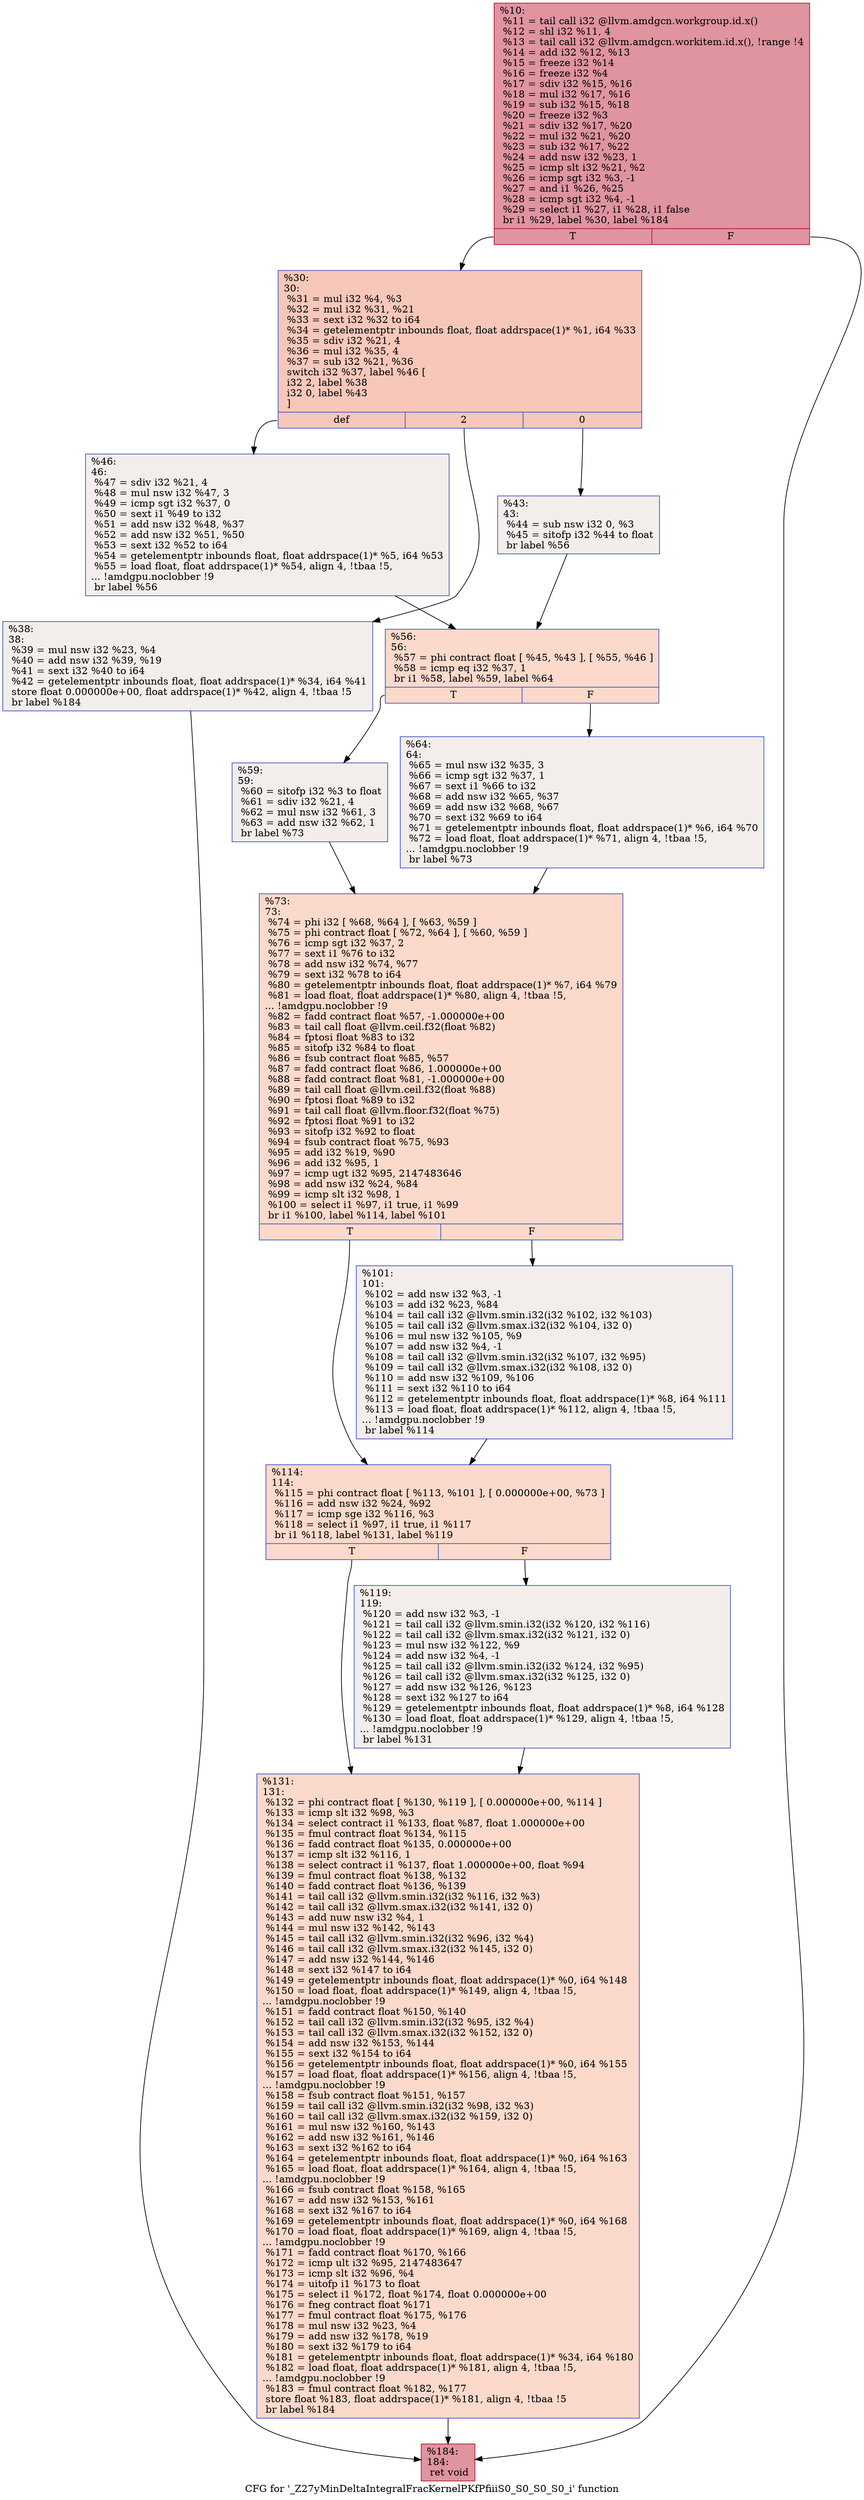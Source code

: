 digraph "CFG for '_Z27yMinDeltaIntegralFracKernelPKfPfiiiS0_S0_S0_S0_i' function" {
	label="CFG for '_Z27yMinDeltaIntegralFracKernelPKfPfiiiS0_S0_S0_S0_i' function";

	Node0x5e98220 [shape=record,color="#b70d28ff", style=filled, fillcolor="#b70d2870",label="{%10:\l  %11 = tail call i32 @llvm.amdgcn.workgroup.id.x()\l  %12 = shl i32 %11, 4\l  %13 = tail call i32 @llvm.amdgcn.workitem.id.x(), !range !4\l  %14 = add i32 %12, %13\l  %15 = freeze i32 %14\l  %16 = freeze i32 %4\l  %17 = sdiv i32 %15, %16\l  %18 = mul i32 %17, %16\l  %19 = sub i32 %15, %18\l  %20 = freeze i32 %3\l  %21 = sdiv i32 %17, %20\l  %22 = mul i32 %21, %20\l  %23 = sub i32 %17, %22\l  %24 = add nsw i32 %23, 1\l  %25 = icmp slt i32 %21, %2\l  %26 = icmp sgt i32 %3, -1\l  %27 = and i1 %26, %25\l  %28 = icmp sgt i32 %4, -1\l  %29 = select i1 %27, i1 %28, i1 false\l  br i1 %29, label %30, label %184\l|{<s0>T|<s1>F}}"];
	Node0x5e98220:s0 -> Node0x5e9b060;
	Node0x5e98220:s1 -> Node0x5e9b0f0;
	Node0x5e9b060 [shape=record,color="#3d50c3ff", style=filled, fillcolor="#ec7f6370",label="{%30:\l30:                                               \l  %31 = mul i32 %4, %3\l  %32 = mul i32 %31, %21\l  %33 = sext i32 %32 to i64\l  %34 = getelementptr inbounds float, float addrspace(1)* %1, i64 %33\l  %35 = sdiv i32 %21, 4\l  %36 = mul i32 %35, 4\l  %37 = sub i32 %21, %36\l  switch i32 %37, label %46 [\l    i32 2, label %38\l    i32 0, label %43\l  ]\l|{<s0>def|<s1>2|<s2>0}}"];
	Node0x5e9b060:s0 -> Node0x5e9b710;
	Node0x5e9b060:s1 -> Node0x5e9b790;
	Node0x5e9b060:s2 -> Node0x5e9b850;
	Node0x5e9b790 [shape=record,color="#3d50c3ff", style=filled, fillcolor="#e5d8d170",label="{%38:\l38:                                               \l  %39 = mul nsw i32 %23, %4\l  %40 = add nsw i32 %39, %19\l  %41 = sext i32 %40 to i64\l  %42 = getelementptr inbounds float, float addrspace(1)* %34, i64 %41\l  store float 0.000000e+00, float addrspace(1)* %42, align 4, !tbaa !5\l  br label %184\l}"];
	Node0x5e9b790 -> Node0x5e9b0f0;
	Node0x5e9b850 [shape=record,color="#3d50c3ff", style=filled, fillcolor="#e5d8d170",label="{%43:\l43:                                               \l  %44 = sub nsw i32 0, %3\l  %45 = sitofp i32 %44 to float\l  br label %56\l}"];
	Node0x5e9b850 -> Node0x5e9c9b0;
	Node0x5e9b710 [shape=record,color="#3d50c3ff", style=filled, fillcolor="#e5d8d170",label="{%46:\l46:                                               \l  %47 = sdiv i32 %21, 4\l  %48 = mul nsw i32 %47, 3\l  %49 = icmp sgt i32 %37, 0\l  %50 = sext i1 %49 to i32\l  %51 = add nsw i32 %48, %37\l  %52 = add nsw i32 %51, %50\l  %53 = sext i32 %52 to i64\l  %54 = getelementptr inbounds float, float addrspace(1)* %5, i64 %53\l  %55 = load float, float addrspace(1)* %54, align 4, !tbaa !5,\l... !amdgpu.noclobber !9\l  br label %56\l}"];
	Node0x5e9b710 -> Node0x5e9c9b0;
	Node0x5e9c9b0 [shape=record,color="#3d50c3ff", style=filled, fillcolor="#f7a88970",label="{%56:\l56:                                               \l  %57 = phi contract float [ %45, %43 ], [ %55, %46 ]\l  %58 = icmp eq i32 %37, 1\l  br i1 %58, label %59, label %64\l|{<s0>T|<s1>F}}"];
	Node0x5e9c9b0:s0 -> Node0x5e9d870;
	Node0x5e9c9b0:s1 -> Node0x5e9d8c0;
	Node0x5e9d870 [shape=record,color="#3d50c3ff", style=filled, fillcolor="#e5d8d170",label="{%59:\l59:                                               \l  %60 = sitofp i32 %3 to float\l  %61 = sdiv i32 %21, 4\l  %62 = mul nsw i32 %61, 3\l  %63 = add nsw i32 %62, 1\l  br label %73\l}"];
	Node0x5e9d870 -> Node0x5e9dc20;
	Node0x5e9d8c0 [shape=record,color="#3d50c3ff", style=filled, fillcolor="#e5d8d170",label="{%64:\l64:                                               \l  %65 = mul nsw i32 %35, 3\l  %66 = icmp sgt i32 %37, 1\l  %67 = sext i1 %66 to i32\l  %68 = add nsw i32 %65, %37\l  %69 = add nsw i32 %68, %67\l  %70 = sext i32 %69 to i64\l  %71 = getelementptr inbounds float, float addrspace(1)* %6, i64 %70\l  %72 = load float, float addrspace(1)* %71, align 4, !tbaa !5,\l... !amdgpu.noclobber !9\l  br label %73\l}"];
	Node0x5e9d8c0 -> Node0x5e9dc20;
	Node0x5e9dc20 [shape=record,color="#3d50c3ff", style=filled, fillcolor="#f7a88970",label="{%73:\l73:                                               \l  %74 = phi i32 [ %68, %64 ], [ %63, %59 ]\l  %75 = phi contract float [ %72, %64 ], [ %60, %59 ]\l  %76 = icmp sgt i32 %37, 2\l  %77 = sext i1 %76 to i32\l  %78 = add nsw i32 %74, %77\l  %79 = sext i32 %78 to i64\l  %80 = getelementptr inbounds float, float addrspace(1)* %7, i64 %79\l  %81 = load float, float addrspace(1)* %80, align 4, !tbaa !5,\l... !amdgpu.noclobber !9\l  %82 = fadd contract float %57, -1.000000e+00\l  %83 = tail call float @llvm.ceil.f32(float %82)\l  %84 = fptosi float %83 to i32\l  %85 = sitofp i32 %84 to float\l  %86 = fsub contract float %85, %57\l  %87 = fadd contract float %86, 1.000000e+00\l  %88 = fadd contract float %81, -1.000000e+00\l  %89 = tail call float @llvm.ceil.f32(float %88)\l  %90 = fptosi float %89 to i32\l  %91 = tail call float @llvm.floor.f32(float %75)\l  %92 = fptosi float %91 to i32\l  %93 = sitofp i32 %92 to float\l  %94 = fsub contract float %75, %93\l  %95 = add i32 %19, %90\l  %96 = add i32 %95, 1\l  %97 = icmp ugt i32 %95, 2147483646\l  %98 = add nsw i32 %24, %84\l  %99 = icmp slt i32 %98, 1\l  %100 = select i1 %97, i1 true, i1 %99\l  br i1 %100, label %114, label %101\l|{<s0>T|<s1>F}}"];
	Node0x5e9dc20:s0 -> Node0x5e9fc80;
	Node0x5e9dc20:s1 -> Node0x5e9fd10;
	Node0x5e9fd10 [shape=record,color="#3d50c3ff", style=filled, fillcolor="#e5d8d170",label="{%101:\l101:                                              \l  %102 = add nsw i32 %3, -1\l  %103 = add i32 %23, %84\l  %104 = tail call i32 @llvm.smin.i32(i32 %102, i32 %103)\l  %105 = tail call i32 @llvm.smax.i32(i32 %104, i32 0)\l  %106 = mul nsw i32 %105, %9\l  %107 = add nsw i32 %4, -1\l  %108 = tail call i32 @llvm.smin.i32(i32 %107, i32 %95)\l  %109 = tail call i32 @llvm.smax.i32(i32 %108, i32 0)\l  %110 = add nsw i32 %109, %106\l  %111 = sext i32 %110 to i64\l  %112 = getelementptr inbounds float, float addrspace(1)* %8, i64 %111\l  %113 = load float, float addrspace(1)* %112, align 4, !tbaa !5,\l... !amdgpu.noclobber !9\l  br label %114\l}"];
	Node0x5e9fd10 -> Node0x5e9fc80;
	Node0x5e9fc80 [shape=record,color="#3d50c3ff", style=filled, fillcolor="#f7a88970",label="{%114:\l114:                                              \l  %115 = phi contract float [ %113, %101 ], [ 0.000000e+00, %73 ]\l  %116 = add nsw i32 %24, %92\l  %117 = icmp sge i32 %116, %3\l  %118 = select i1 %97, i1 true, i1 %117\l  br i1 %118, label %131, label %119\l|{<s0>T|<s1>F}}"];
	Node0x5e9fc80:s0 -> Node0x5ea0cd0;
	Node0x5e9fc80:s1 -> Node0x5ea0d20;
	Node0x5ea0d20 [shape=record,color="#3d50c3ff", style=filled, fillcolor="#e5d8d170",label="{%119:\l119:                                              \l  %120 = add nsw i32 %3, -1\l  %121 = tail call i32 @llvm.smin.i32(i32 %120, i32 %116)\l  %122 = tail call i32 @llvm.smax.i32(i32 %121, i32 0)\l  %123 = mul nsw i32 %122, %9\l  %124 = add nsw i32 %4, -1\l  %125 = tail call i32 @llvm.smin.i32(i32 %124, i32 %95)\l  %126 = tail call i32 @llvm.smax.i32(i32 %125, i32 0)\l  %127 = add nsw i32 %126, %123\l  %128 = sext i32 %127 to i64\l  %129 = getelementptr inbounds float, float addrspace(1)* %8, i64 %128\l  %130 = load float, float addrspace(1)* %129, align 4, !tbaa !5,\l... !amdgpu.noclobber !9\l  br label %131\l}"];
	Node0x5ea0d20 -> Node0x5ea0cd0;
	Node0x5ea0cd0 [shape=record,color="#3d50c3ff", style=filled, fillcolor="#f7a88970",label="{%131:\l131:                                              \l  %132 = phi contract float [ %130, %119 ], [ 0.000000e+00, %114 ]\l  %133 = icmp slt i32 %98, %3\l  %134 = select contract i1 %133, float %87, float 1.000000e+00\l  %135 = fmul contract float %134, %115\l  %136 = fadd contract float %135, 0.000000e+00\l  %137 = icmp slt i32 %116, 1\l  %138 = select contract i1 %137, float 1.000000e+00, float %94\l  %139 = fmul contract float %138, %132\l  %140 = fadd contract float %136, %139\l  %141 = tail call i32 @llvm.smin.i32(i32 %116, i32 %3)\l  %142 = tail call i32 @llvm.smax.i32(i32 %141, i32 0)\l  %143 = add nuw nsw i32 %4, 1\l  %144 = mul nsw i32 %142, %143\l  %145 = tail call i32 @llvm.smin.i32(i32 %96, i32 %4)\l  %146 = tail call i32 @llvm.smax.i32(i32 %145, i32 0)\l  %147 = add nsw i32 %144, %146\l  %148 = sext i32 %147 to i64\l  %149 = getelementptr inbounds float, float addrspace(1)* %0, i64 %148\l  %150 = load float, float addrspace(1)* %149, align 4, !tbaa !5,\l... !amdgpu.noclobber !9\l  %151 = fadd contract float %150, %140\l  %152 = tail call i32 @llvm.smin.i32(i32 %95, i32 %4)\l  %153 = tail call i32 @llvm.smax.i32(i32 %152, i32 0)\l  %154 = add nsw i32 %153, %144\l  %155 = sext i32 %154 to i64\l  %156 = getelementptr inbounds float, float addrspace(1)* %0, i64 %155\l  %157 = load float, float addrspace(1)* %156, align 4, !tbaa !5,\l... !amdgpu.noclobber !9\l  %158 = fsub contract float %151, %157\l  %159 = tail call i32 @llvm.smin.i32(i32 %98, i32 %3)\l  %160 = tail call i32 @llvm.smax.i32(i32 %159, i32 0)\l  %161 = mul nsw i32 %160, %143\l  %162 = add nsw i32 %161, %146\l  %163 = sext i32 %162 to i64\l  %164 = getelementptr inbounds float, float addrspace(1)* %0, i64 %163\l  %165 = load float, float addrspace(1)* %164, align 4, !tbaa !5,\l... !amdgpu.noclobber !9\l  %166 = fsub contract float %158, %165\l  %167 = add nsw i32 %153, %161\l  %168 = sext i32 %167 to i64\l  %169 = getelementptr inbounds float, float addrspace(1)* %0, i64 %168\l  %170 = load float, float addrspace(1)* %169, align 4, !tbaa !5,\l... !amdgpu.noclobber !9\l  %171 = fadd contract float %170, %166\l  %172 = icmp ult i32 %95, 2147483647\l  %173 = icmp slt i32 %96, %4\l  %174 = uitofp i1 %173 to float\l  %175 = select i1 %172, float %174, float 0.000000e+00\l  %176 = fneg contract float %171\l  %177 = fmul contract float %175, %176\l  %178 = mul nsw i32 %23, %4\l  %179 = add nsw i32 %178, %19\l  %180 = sext i32 %179 to i64\l  %181 = getelementptr inbounds float, float addrspace(1)* %34, i64 %180\l  %182 = load float, float addrspace(1)* %181, align 4, !tbaa !5,\l... !amdgpu.noclobber !9\l  %183 = fmul contract float %182, %177\l  store float %183, float addrspace(1)* %181, align 4, !tbaa !5\l  br label %184\l}"];
	Node0x5ea0cd0 -> Node0x5e9b0f0;
	Node0x5e9b0f0 [shape=record,color="#b70d28ff", style=filled, fillcolor="#b70d2870",label="{%184:\l184:                                              \l  ret void\l}"];
}
